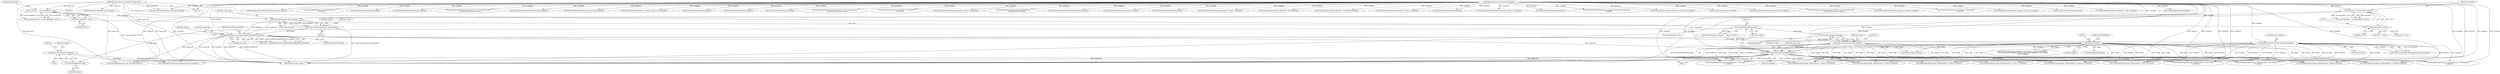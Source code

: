 digraph "0_ImageMagick_6e48aa92ff4e6e95424300ecd52a9ea453c19c60@pointer" {
"1000326" [label="(Call,image=DestroyImageList(image))"];
"1000328" [label="(Call,DestroyImageList(image))"];
"1000318" [label="(Call,GetNextImageInList(image))"];
"1000312" [label="(Call,AcquireNextImage(image_info,image,exception))"];
"1000202" [label="(Call,OpenBlob(image_info,image,ReadBinaryBlobMode,exception))"];
"1000197" [label="(Call,AcquireImage(image_info,exception))"];
"1000157" [label="(Call,image_info != (const ImageInfo *) NULL)"];
"1000117" [label="(MethodParameterIn,const ImageInfo *image_info)"];
"1000159" [label="(Call,(const ImageInfo *) NULL)"];
"1000184" [label="(Call,exception != (ExceptionInfo *) NULL)"];
"1000118" [label="(MethodParameterIn,ExceptionInfo *exception)"];
"1000186" [label="(Call,(ExceptionInfo *) NULL)"];
"1000195" [label="(Call,image=AcquireImage(image_info,exception))"];
"1000232" [label="(Call,(thandle_t) image)"];
"1000334" [label="(Call,image=SyncNextImageInList(image))"];
"1000336" [label="(Call,SyncNextImageInList(image))"];
"1000222" [label="(Call,SetMagickThreadValue(tiff_exception,exception))"];
"1000227" [label="(Call,TIFFClientOpen(image->filename,\"rb\",(thandle_t) image,TIFFReadBlob,\n    TIFFWriteBlob,TIFFSeekBlob,TIFFCloseBlob,TIFFGetBlobSize,TIFFMapBlob,\n    TIFFUnmapBlob))"];
"1000204" [label="(Identifier,image)"];
"1000224" [label="(Identifier,exception)"];
"1000544" [label="(Call,SetImageProperty(image,\"tiff:photometric\",\"separated\",exception))"];
"1000727" [label="(Call,SetImageColorspace(image,CMYKColorspace,exception))"];
"1000118" [label="(MethodParameterIn,ExceptionInfo *exception)"];
"1000203" [label="(Identifier,image_info)"];
"1000623" [label="(Call,GetImageProperty(image,\"tiff:photometric\",\n          exception))"];
"1002126" [label="(Call,SyncAuthenticPixels(image,exception))"];
"1000760" [label="(Call,TIFFGetEXIFProperties(tiff,image,exception))"];
"1002115" [label="(Call,ImportQuantumPixels(image,(CacheView *) NULL,quantum_info,\n            quantum_type,pixels,exception))"];
"1002746" [label="(Call,SetImageStorageClass(image,DirectClass,exception))"];
"1000484" [label="(Call,SetImageProperty(image,\"tiff:photometric\",\"palette\",exception))"];
"1000335" [label="(Identifier,image)"];
"1000183" [label="(Call,assert(exception != (ExceptionInfo *) NULL))"];
"1000739" [label="(Call,TIFFGetProfiles(tiff,image,image_info->ping,exception))"];
"1000201" [label="(Identifier,status)"];
"1001407" [label="(Call,SetImageExtent(image,image->columns,image->rows,exception))"];
"1002500" [label="(Call,SyncAuthenticPixels(image,exception))"];
"1003457" [label="(Call,TIFFReadPhotoshopLayers(image,image_info,exception))"];
"1000312" [label="(Call,AcquireNextImage(image_info,image,exception))"];
"1000188" [label="(Identifier,NULL)"];
"1000222" [label="(Call,SetMagickThreadValue(tiff_exception,exception))"];
"1000185" [label="(Identifier,exception)"];
"1000199" [label="(Identifier,exception)"];
"1000752" [label="(Call,GetImageOption(image_info,\"tiff:exif-properties\"))"];
"1000336" [label="(Call,SyncNextImageInList(image))"];
"1000564" [label="(Call,SetImageProperty(image,\"tiff:photometric\",\"unknown\",exception))"];
"1000329" [label="(Identifier,image)"];
"1000524" [label="(Call,SetImageProperty(image,\"tiff:photometric\",\"LOGLUV\",exception))"];
"1001925" [label="(Call,SyncAuthenticPixels(image,exception))"];
"1000286" [label="(Identifier,i)"];
"1002685" [label="(Call,SyncAuthenticPixels(image,exception))"];
"1000119" [label="(Block,)"];
"1000159" [label="(Call,(const ImageInfo *) NULL)"];
"1000198" [label="(Identifier,image_info)"];
"1000327" [label="(Identifier,image)"];
"1000217" [label="(Call,(Image *) NULL)"];
"1000157" [label="(Call,image_info != (const ImageInfo *) NULL)"];
"1000554" [label="(Call,SetImageProperty(image,\"tiff:photometric\",\"YCBCR\",exception))"];
"1003410" [label="(Call,AcquireNextImage(image_info,image,exception))"];
"1000117" [label="(MethodParameterIn,const ImageInfo *image_info)"];
"1001914" [label="(Call,ImportQuantumPixels(image,(CacheView *) NULL,quantum_info,\n            quantum_type,pixels,exception))"];
"1000235" [label="(Identifier,TIFFReadBlob)"];
"1000323" [label="(Block,)"];
"1000326" [label="(Call,image=DestroyImageList(image))"];
"1001575" [label="(Call,SetImageProperty(image,\"tiff:alpha\",\"associated\",\n                  exception))"];
"1000245" [label="(Call,(TIFF *) NULL)"];
"1000306" [label="(Call,DestroyImageList(image))"];
"1000287" [label="(Block,)"];
"1000232" [label="(Call,(thandle_t) image)"];
"1000334" [label="(Call,image=SyncNextImageInList(image))"];
"1003487" [label="(MethodReturn,static Image *)"];
"1003202" [label="(Call,QueueAuthenticPixels(image,0,y,image->columns,1,exception))"];
"1000474" [label="(Call,SetImageProperty(image,\"tiff:photometric\",\"min-is-white\",\n          exception))"];
"1000161" [label="(Identifier,NULL)"];
"1001092" [label="(Call,SetImageProperty(image,\"jpeg:sampling-factor\",\n                 sampling_factor,exception))"];
"1000452" [label="(Call,SetImageProperty(image,\"quantum:format\",\"floating-point\",\n        exception))"];
"1000719" [label="(Call,SetImageColorspace(image,GRAYColorspace,exception))"];
"1001425" [label="(Call,AcquireQuantumInfo(image_info,image))"];
"1000200" [label="(Call,status=OpenBlob(image_info,image,ReadBinaryBlobMode,exception))"];
"1000186" [label="(Call,(ExceptionInfo *) NULL)"];
"1000184" [label="(Call,exception != (ExceptionInfo *) NULL)"];
"1000195" [label="(Call,image=AcquireImage(image_info,exception))"];
"1000314" [label="(Identifier,image)"];
"1001176" [label="(Call,AcquireImageColormap(image,colors,exception))"];
"1000534" [label="(Call,SetImageProperty(image,\"tiff:photometric\",\"MASK\",exception))"];
"1000746" [label="(Call,TIFFGetProperties(tiff,image,exception))"];
"1000337" [label="(Identifier,image)"];
"1002379" [label="(Call,QueueAuthenticPixels(image,0,y,image->columns,1,exception))"];
"1000315" [label="(Identifier,exception)"];
"1000234" [label="(Identifier,image)"];
"1000197" [label="(Call,AcquireImage(image_info,exception))"];
"1000687" [label="(Call,SetImageProperty(image,\"tiff:endian\",\"lsb\",exception))"];
"1000318" [label="(Call,GetNextImageInList(image))"];
"1001524" [label="(Call,SetImageProperty(image,\"tiff:alpha\",\"unspecified\",exception))"];
"1002207" [label="(Call,GetAuthenticPixels(image,0,y,image->columns,1,exception))"];
"1000494" [label="(Call,SetImageProperty(image,\"tiff:photometric\",\"RGB\",exception))"];
"1000158" [label="(Identifier,image_info)"];
"1000196" [label="(Identifier,image)"];
"1002304" [label="(Call,SyncAuthenticPixels(image,exception))"];
"1000223" [label="(Identifier,tiff_exception)"];
"1002097" [label="(Call,QueueAuthenticPixels(image,0,y,image->columns,1,exception))"];
"1003292" [label="(Call,SyncAuthenticPixels(image,exception))"];
"1002837" [label="(Call,QueueAuthenticPixels(image,0,y,image->columns,rows_remaining,\n            exception))"];
"1000464" [label="(Call,SetImageProperty(image,\"tiff:photometric\",\"min-is-black\",\n          exception))"];
"1000156" [label="(Call,assert(image_info != (const ImageInfo *) NULL))"];
"1001621" [label="(Call,SetImageProperty(image,\"tiff:rows-per-strip\",value,exception))"];
"1000220" [label="(Call,(void) SetMagickThreadValue(tiff_exception,exception))"];
"1000313" [label="(Identifier,image_info)"];
"1003345" [label="(Call,DecodeLabImage(image,exception))"];
"1000514" [label="(Call,SetImageProperty(image,\"tiff:photometric\",\"CIE Log2(L)\",\n          exception))"];
"1000251" [label="(Call,DestroyImageList(image))"];
"1000214" [label="(Call,DestroyImageList(image))"];
"1000205" [label="(Identifier,ReadBinaryBlobMode)"];
"1000735" [label="(Call,SetImageColorspace(image,LabColorspace,exception))"];
"1002293" [label="(Call,ImportQuantumPixels(image,(CacheView *) NULL,quantum_info,\n              quantum_type,pixels,exception))"];
"1000328" [label="(Call,DestroyImageList(image))"];
"1002560" [label="(Call,QueueAuthenticPixels(image,0,y,image->columns,1,exception))"];
"1000206" [label="(Identifier,exception)"];
"1000319" [label="(Identifier,image)"];
"1001589" [label="(Call,SetImageProperty(image,\"tiff:alpha\",\"unassociated\",\n                  exception))"];
"1001896" [label="(Call,QueueAuthenticPixels(image,0,y,image->columns,1,exception))"];
"1003059" [label="(Call,SyncAuthenticPixels(image,exception))"];
"1000504" [label="(Call,SetImageProperty(image,\"tiff:photometric\",\"CIELAB\",exception))"];
"1000701" [label="(Call,SetImageProperty(image,\"tiff:endian\",\"msb\",exception))"];
"1001373" [label="(Call,GetImageDepth(image,exception))"];
"1000317" [label="(Call,GetNextImageInList(image) == (Image *) NULL)"];
"1000202" [label="(Call,OpenBlob(image_info,image,ReadBinaryBlobMode,exception))"];
"1000326" -> "1000323"  [label="AST: "];
"1000326" -> "1000328"  [label="CFG: "];
"1000327" -> "1000326"  [label="AST: "];
"1000328" -> "1000326"  [label="AST: "];
"1000332" -> "1000326"  [label="CFG: "];
"1000326" -> "1003487"  [label="DDG: DestroyImageList(image)"];
"1000326" -> "1003487"  [label="DDG: image"];
"1000328" -> "1000326"  [label="DDG: image"];
"1000328" -> "1000329"  [label="CFG: "];
"1000329" -> "1000328"  [label="AST: "];
"1000318" -> "1000328"  [label="DDG: image"];
"1000318" -> "1000317"  [label="AST: "];
"1000318" -> "1000319"  [label="CFG: "];
"1000319" -> "1000318"  [label="AST: "];
"1000321" -> "1000318"  [label="CFG: "];
"1000318" -> "1000317"  [label="DDG: image"];
"1000312" -> "1000318"  [label="DDG: image"];
"1000318" -> "1000336"  [label="DDG: image"];
"1000312" -> "1000287"  [label="AST: "];
"1000312" -> "1000315"  [label="CFG: "];
"1000313" -> "1000312"  [label="AST: "];
"1000314" -> "1000312"  [label="AST: "];
"1000315" -> "1000312"  [label="AST: "];
"1000319" -> "1000312"  [label="CFG: "];
"1000312" -> "1003487"  [label="DDG: AcquireNextImage(image_info,image,exception)"];
"1000312" -> "1003487"  [label="DDG: exception"];
"1000312" -> "1003487"  [label="DDG: image_info"];
"1000202" -> "1000312"  [label="DDG: image_info"];
"1000117" -> "1000312"  [label="DDG: image_info"];
"1000232" -> "1000312"  [label="DDG: image"];
"1000334" -> "1000312"  [label="DDG: image"];
"1000222" -> "1000312"  [label="DDG: exception"];
"1000118" -> "1000312"  [label="DDG: exception"];
"1000312" -> "1000452"  [label="DDG: exception"];
"1000312" -> "1000464"  [label="DDG: exception"];
"1000312" -> "1000474"  [label="DDG: exception"];
"1000312" -> "1000484"  [label="DDG: exception"];
"1000312" -> "1000494"  [label="DDG: exception"];
"1000312" -> "1000504"  [label="DDG: exception"];
"1000312" -> "1000514"  [label="DDG: exception"];
"1000312" -> "1000524"  [label="DDG: exception"];
"1000312" -> "1000534"  [label="DDG: exception"];
"1000312" -> "1000544"  [label="DDG: exception"];
"1000312" -> "1000554"  [label="DDG: exception"];
"1000312" -> "1000564"  [label="DDG: exception"];
"1000312" -> "1000752"  [label="DDG: image_info"];
"1000312" -> "1003457"  [label="DDG: image_info"];
"1000202" -> "1000200"  [label="AST: "];
"1000202" -> "1000206"  [label="CFG: "];
"1000203" -> "1000202"  [label="AST: "];
"1000204" -> "1000202"  [label="AST: "];
"1000205" -> "1000202"  [label="AST: "];
"1000206" -> "1000202"  [label="AST: "];
"1000200" -> "1000202"  [label="CFG: "];
"1000202" -> "1003487"  [label="DDG: exception"];
"1000202" -> "1003487"  [label="DDG: image_info"];
"1000202" -> "1003487"  [label="DDG: ReadBinaryBlobMode"];
"1000202" -> "1000200"  [label="DDG: image_info"];
"1000202" -> "1000200"  [label="DDG: image"];
"1000202" -> "1000200"  [label="DDG: ReadBinaryBlobMode"];
"1000202" -> "1000200"  [label="DDG: exception"];
"1000197" -> "1000202"  [label="DDG: image_info"];
"1000197" -> "1000202"  [label="DDG: exception"];
"1000117" -> "1000202"  [label="DDG: image_info"];
"1000195" -> "1000202"  [label="DDG: image"];
"1000118" -> "1000202"  [label="DDG: exception"];
"1000202" -> "1000214"  [label="DDG: image"];
"1000202" -> "1000222"  [label="DDG: exception"];
"1000202" -> "1000232"  [label="DDG: image"];
"1000202" -> "1000752"  [label="DDG: image_info"];
"1000202" -> "1003457"  [label="DDG: image_info"];
"1000197" -> "1000195"  [label="AST: "];
"1000197" -> "1000199"  [label="CFG: "];
"1000198" -> "1000197"  [label="AST: "];
"1000199" -> "1000197"  [label="AST: "];
"1000195" -> "1000197"  [label="CFG: "];
"1000197" -> "1000195"  [label="DDG: image_info"];
"1000197" -> "1000195"  [label="DDG: exception"];
"1000157" -> "1000197"  [label="DDG: image_info"];
"1000117" -> "1000197"  [label="DDG: image_info"];
"1000184" -> "1000197"  [label="DDG: exception"];
"1000118" -> "1000197"  [label="DDG: exception"];
"1000157" -> "1000156"  [label="AST: "];
"1000157" -> "1000159"  [label="CFG: "];
"1000158" -> "1000157"  [label="AST: "];
"1000159" -> "1000157"  [label="AST: "];
"1000156" -> "1000157"  [label="CFG: "];
"1000157" -> "1003487"  [label="DDG: (const ImageInfo *) NULL"];
"1000157" -> "1000156"  [label="DDG: image_info"];
"1000157" -> "1000156"  [label="DDG: (const ImageInfo *) NULL"];
"1000117" -> "1000157"  [label="DDG: image_info"];
"1000159" -> "1000157"  [label="DDG: NULL"];
"1000117" -> "1000116"  [label="AST: "];
"1000117" -> "1003487"  [label="DDG: image_info"];
"1000117" -> "1000752"  [label="DDG: image_info"];
"1000117" -> "1001425"  [label="DDG: image_info"];
"1000117" -> "1003410"  [label="DDG: image_info"];
"1000117" -> "1003457"  [label="DDG: image_info"];
"1000159" -> "1000161"  [label="CFG: "];
"1000160" -> "1000159"  [label="AST: "];
"1000161" -> "1000159"  [label="AST: "];
"1000159" -> "1000186"  [label="DDG: NULL"];
"1000184" -> "1000183"  [label="AST: "];
"1000184" -> "1000186"  [label="CFG: "];
"1000185" -> "1000184"  [label="AST: "];
"1000186" -> "1000184"  [label="AST: "];
"1000183" -> "1000184"  [label="CFG: "];
"1000184" -> "1003487"  [label="DDG: (ExceptionInfo *) NULL"];
"1000184" -> "1000183"  [label="DDG: exception"];
"1000184" -> "1000183"  [label="DDG: (ExceptionInfo *) NULL"];
"1000118" -> "1000184"  [label="DDG: exception"];
"1000186" -> "1000184"  [label="DDG: NULL"];
"1000118" -> "1000116"  [label="AST: "];
"1000118" -> "1003487"  [label="DDG: exception"];
"1000118" -> "1000222"  [label="DDG: exception"];
"1000118" -> "1000452"  [label="DDG: exception"];
"1000118" -> "1000464"  [label="DDG: exception"];
"1000118" -> "1000474"  [label="DDG: exception"];
"1000118" -> "1000484"  [label="DDG: exception"];
"1000118" -> "1000494"  [label="DDG: exception"];
"1000118" -> "1000504"  [label="DDG: exception"];
"1000118" -> "1000514"  [label="DDG: exception"];
"1000118" -> "1000524"  [label="DDG: exception"];
"1000118" -> "1000534"  [label="DDG: exception"];
"1000118" -> "1000544"  [label="DDG: exception"];
"1000118" -> "1000554"  [label="DDG: exception"];
"1000118" -> "1000564"  [label="DDG: exception"];
"1000118" -> "1000623"  [label="DDG: exception"];
"1000118" -> "1000687"  [label="DDG: exception"];
"1000118" -> "1000701"  [label="DDG: exception"];
"1000118" -> "1000719"  [label="DDG: exception"];
"1000118" -> "1000727"  [label="DDG: exception"];
"1000118" -> "1000735"  [label="DDG: exception"];
"1000118" -> "1000739"  [label="DDG: exception"];
"1000118" -> "1000746"  [label="DDG: exception"];
"1000118" -> "1000760"  [label="DDG: exception"];
"1000118" -> "1001092"  [label="DDG: exception"];
"1000118" -> "1001176"  [label="DDG: exception"];
"1000118" -> "1001373"  [label="DDG: exception"];
"1000118" -> "1001407"  [label="DDG: exception"];
"1000118" -> "1001524"  [label="DDG: exception"];
"1000118" -> "1001575"  [label="DDG: exception"];
"1000118" -> "1001589"  [label="DDG: exception"];
"1000118" -> "1001621"  [label="DDG: exception"];
"1000118" -> "1001896"  [label="DDG: exception"];
"1000118" -> "1001914"  [label="DDG: exception"];
"1000118" -> "1001925"  [label="DDG: exception"];
"1000118" -> "1002097"  [label="DDG: exception"];
"1000118" -> "1002115"  [label="DDG: exception"];
"1000118" -> "1002126"  [label="DDG: exception"];
"1000118" -> "1002207"  [label="DDG: exception"];
"1000118" -> "1002293"  [label="DDG: exception"];
"1000118" -> "1002304"  [label="DDG: exception"];
"1000118" -> "1002379"  [label="DDG: exception"];
"1000118" -> "1002500"  [label="DDG: exception"];
"1000118" -> "1002560"  [label="DDG: exception"];
"1000118" -> "1002685"  [label="DDG: exception"];
"1000118" -> "1002746"  [label="DDG: exception"];
"1000118" -> "1002837"  [label="DDG: exception"];
"1000118" -> "1003059"  [label="DDG: exception"];
"1000118" -> "1003202"  [label="DDG: exception"];
"1000118" -> "1003292"  [label="DDG: exception"];
"1000118" -> "1003345"  [label="DDG: exception"];
"1000118" -> "1003410"  [label="DDG: exception"];
"1000118" -> "1003457"  [label="DDG: exception"];
"1000186" -> "1000188"  [label="CFG: "];
"1000187" -> "1000186"  [label="AST: "];
"1000188" -> "1000186"  [label="AST: "];
"1000186" -> "1000217"  [label="DDG: NULL"];
"1000186" -> "1000245"  [label="DDG: NULL"];
"1000195" -> "1000119"  [label="AST: "];
"1000196" -> "1000195"  [label="AST: "];
"1000201" -> "1000195"  [label="CFG: "];
"1000195" -> "1003487"  [label="DDG: AcquireImage(image_info,exception)"];
"1000232" -> "1000227"  [label="AST: "];
"1000232" -> "1000234"  [label="CFG: "];
"1000233" -> "1000232"  [label="AST: "];
"1000234" -> "1000232"  [label="AST: "];
"1000235" -> "1000232"  [label="CFG: "];
"1000232" -> "1000227"  [label="DDG: image"];
"1000232" -> "1000251"  [label="DDG: image"];
"1000232" -> "1000306"  [label="DDG: image"];
"1000232" -> "1000452"  [label="DDG: image"];
"1000232" -> "1000464"  [label="DDG: image"];
"1000232" -> "1000474"  [label="DDG: image"];
"1000232" -> "1000484"  [label="DDG: image"];
"1000232" -> "1000494"  [label="DDG: image"];
"1000232" -> "1000504"  [label="DDG: image"];
"1000232" -> "1000514"  [label="DDG: image"];
"1000232" -> "1000524"  [label="DDG: image"];
"1000232" -> "1000534"  [label="DDG: image"];
"1000232" -> "1000544"  [label="DDG: image"];
"1000232" -> "1000554"  [label="DDG: image"];
"1000232" -> "1000564"  [label="DDG: image"];
"1000334" -> "1000287"  [label="AST: "];
"1000334" -> "1000336"  [label="CFG: "];
"1000335" -> "1000334"  [label="AST: "];
"1000336" -> "1000334"  [label="AST: "];
"1000286" -> "1000334"  [label="CFG: "];
"1000334" -> "1003487"  [label="DDG: SyncNextImageInList(image)"];
"1000334" -> "1000306"  [label="DDG: image"];
"1000336" -> "1000334"  [label="DDG: image"];
"1000334" -> "1000452"  [label="DDG: image"];
"1000334" -> "1000464"  [label="DDG: image"];
"1000334" -> "1000474"  [label="DDG: image"];
"1000334" -> "1000484"  [label="DDG: image"];
"1000334" -> "1000494"  [label="DDG: image"];
"1000334" -> "1000504"  [label="DDG: image"];
"1000334" -> "1000514"  [label="DDG: image"];
"1000334" -> "1000524"  [label="DDG: image"];
"1000334" -> "1000534"  [label="DDG: image"];
"1000334" -> "1000544"  [label="DDG: image"];
"1000334" -> "1000554"  [label="DDG: image"];
"1000334" -> "1000564"  [label="DDG: image"];
"1000336" -> "1000337"  [label="CFG: "];
"1000337" -> "1000336"  [label="AST: "];
"1000222" -> "1000220"  [label="AST: "];
"1000222" -> "1000224"  [label="CFG: "];
"1000223" -> "1000222"  [label="AST: "];
"1000224" -> "1000222"  [label="AST: "];
"1000220" -> "1000222"  [label="CFG: "];
"1000222" -> "1003487"  [label="DDG: tiff_exception"];
"1000222" -> "1003487"  [label="DDG: exception"];
"1000222" -> "1000220"  [label="DDG: tiff_exception"];
"1000222" -> "1000220"  [label="DDG: exception"];
"1000222" -> "1000452"  [label="DDG: exception"];
"1000222" -> "1000464"  [label="DDG: exception"];
"1000222" -> "1000474"  [label="DDG: exception"];
"1000222" -> "1000484"  [label="DDG: exception"];
"1000222" -> "1000494"  [label="DDG: exception"];
"1000222" -> "1000504"  [label="DDG: exception"];
"1000222" -> "1000514"  [label="DDG: exception"];
"1000222" -> "1000524"  [label="DDG: exception"];
"1000222" -> "1000534"  [label="DDG: exception"];
"1000222" -> "1000544"  [label="DDG: exception"];
"1000222" -> "1000554"  [label="DDG: exception"];
"1000222" -> "1000564"  [label="DDG: exception"];
}
